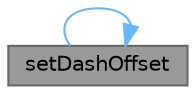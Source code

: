 digraph "setDashOffset"
{
 // LATEX_PDF_SIZE
  bgcolor="transparent";
  edge [fontname=Helvetica,fontsize=10,labelfontname=Helvetica,labelfontsize=10];
  node [fontname=Helvetica,fontsize=10,shape=box,height=0.2,width=0.4];
  rankdir="RL";
  Node1 [id="Node000001",label="setDashOffset",height=0.2,width=0.4,color="gray40", fillcolor="grey60", style="filled", fontcolor="black",tooltip="设置虚线偏移"];
  Node1 -> Node1 [id="edge1_Node000001_Node000001",dir="back",color="steelblue1",style="solid",tooltip=" "];
}
